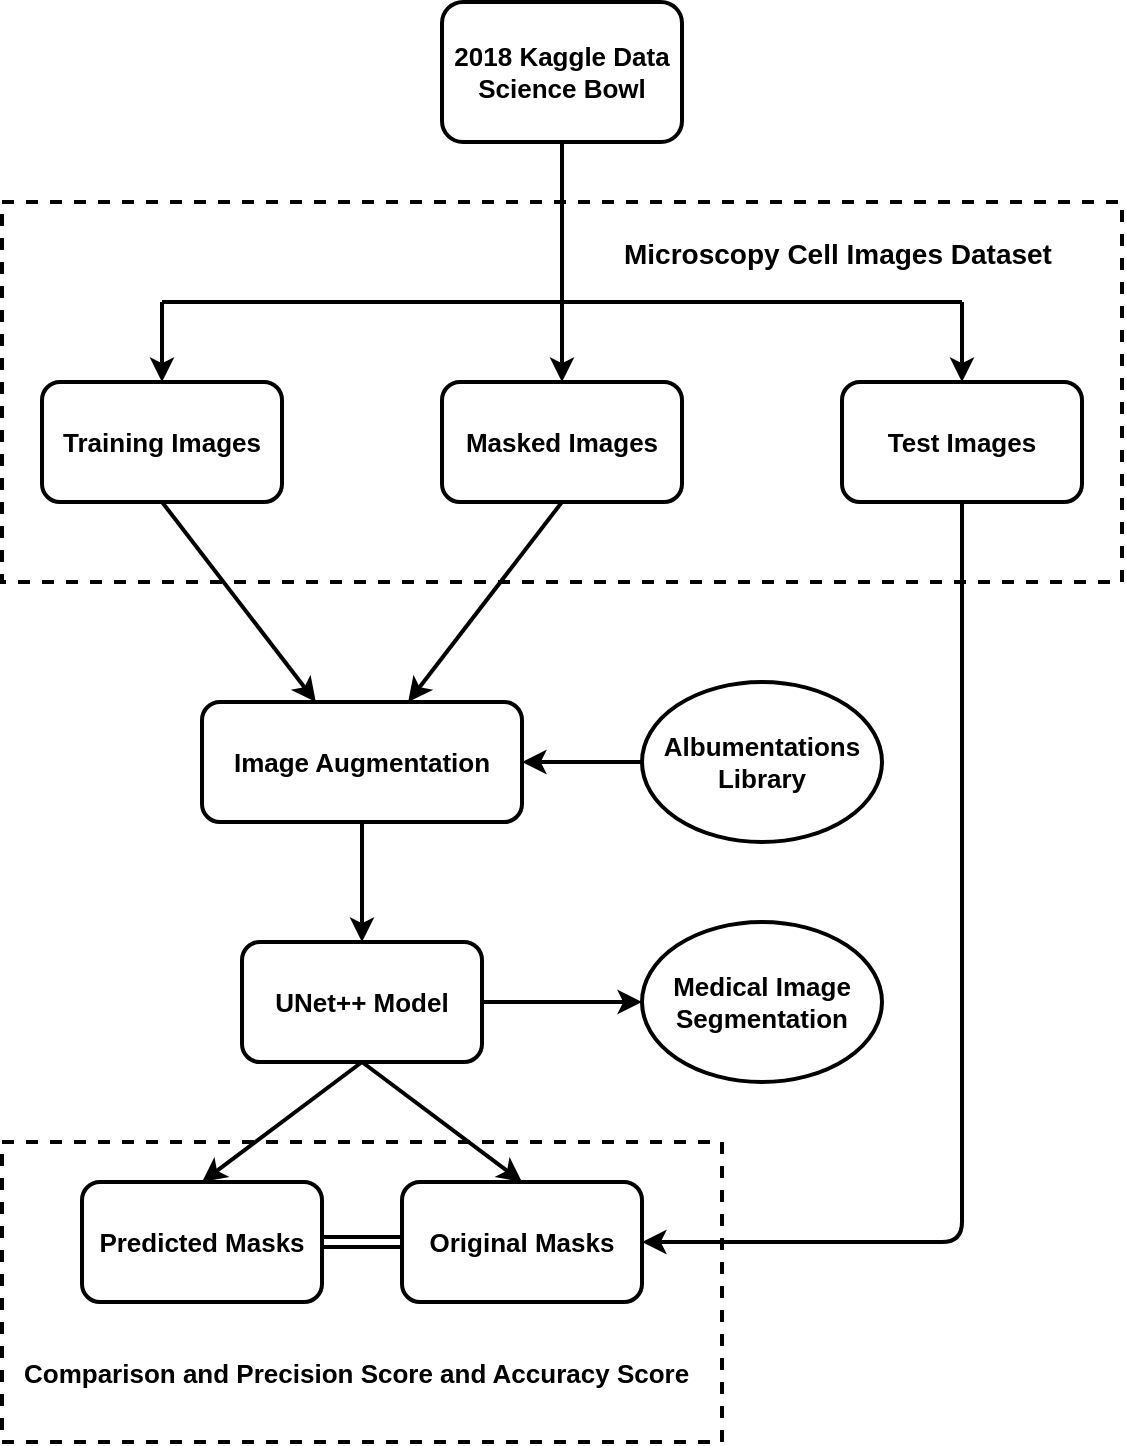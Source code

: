 <mxfile>
    <diagram id="EOms3ZQl2FKXDm_uvD9-" name="Page-1">
        <mxGraphModel dx="924" dy="585" grid="1" gridSize="10" guides="1" tooltips="1" connect="1" arrows="1" fold="1" page="1" pageScale="1" pageWidth="850" pageHeight="1100" background="#ffffff" math="0" shadow="0">
            <root>
                <mxCell id="0"/>
                <mxCell id="1" parent="0"/>
                <mxCell id="41" value="" style="rounded=0;whiteSpace=wrap;html=1;fillColor=none;dashed=1;fontColor=#000000;labelBackgroundColor=none;labelBorderColor=none;strokeColor=#000000;strokeWidth=2;fontFamily=Helvetica;" vertex="1" parent="1">
                    <mxGeometry x="140" y="600" width="360" height="150" as="geometry"/>
                </mxCell>
                <mxCell id="28" value="" style="rounded=0;whiteSpace=wrap;html=1;fillColor=none;dashed=1;fontColor=#000000;labelBackgroundColor=none;labelBorderColor=none;strokeColor=#000000;strokeWidth=2;fontFamily=Helvetica;" vertex="1" parent="1">
                    <mxGeometry x="140" y="130" width="560" height="190" as="geometry"/>
                </mxCell>
                <mxCell id="18" value="" style="edgeStyle=none;html=1;fontColor=#000000;labelBackgroundColor=none;labelBorderColor=none;strokeColor=#000000;strokeWidth=2;fontFamily=Helvetica;" edge="1" parent="1" source="2" target="4">
                    <mxGeometry relative="1" as="geometry"/>
                </mxCell>
                <mxCell id="2" value="2018 Kaggle Data Science Bowl" style="rounded=1;whiteSpace=wrap;html=1;fontColor=#000000;labelBackgroundColor=none;labelBorderColor=none;fillColor=none;strokeWidth=2;strokeColor=#000000;fontStyle=1;fontSize=13;fontFamily=Helvetica;" vertex="1" parent="1">
                    <mxGeometry x="360" y="30" width="120" height="70" as="geometry"/>
                </mxCell>
                <mxCell id="26" value="" style="edgeStyle=none;html=1;fontColor=#000000;labelBackgroundColor=none;labelBorderColor=none;strokeColor=#000000;exitX=0.5;exitY=1;exitDx=0;exitDy=0;strokeWidth=2;fontFamily=Helvetica;" edge="1" parent="1" source="3" target="24">
                    <mxGeometry relative="1" as="geometry"/>
                </mxCell>
                <mxCell id="3" value="Training Images" style="rounded=1;whiteSpace=wrap;html=1;fontColor=#000000;labelBackgroundColor=none;labelBorderColor=none;fillColor=none;strokeWidth=2;strokeColor=#000000;fontStyle=1;fontSize=13;fontFamily=Helvetica;" vertex="1" parent="1">
                    <mxGeometry x="160" y="220" width="120" height="60" as="geometry"/>
                </mxCell>
                <mxCell id="27" value="" style="edgeStyle=none;html=1;fontColor=#000000;labelBackgroundColor=none;labelBorderColor=none;strokeColor=#000000;exitX=0.5;exitY=1;exitDx=0;exitDy=0;strokeWidth=2;fontFamily=Helvetica;" edge="1" parent="1" source="4" target="24">
                    <mxGeometry relative="1" as="geometry"/>
                </mxCell>
                <mxCell id="4" value="Masked Images" style="rounded=1;whiteSpace=wrap;html=1;fontColor=#000000;labelBackgroundColor=none;labelBorderColor=none;fillColor=none;strokeWidth=2;strokeColor=#000000;fontStyle=1;fontSize=13;fontFamily=Helvetica;" vertex="1" parent="1">
                    <mxGeometry x="360" y="220" width="120" height="60" as="geometry"/>
                </mxCell>
                <mxCell id="5" value="Test Images" style="rounded=1;whiteSpace=wrap;html=1;fontColor=#000000;labelBackgroundColor=none;labelBorderColor=none;fillColor=none;strokeWidth=2;strokeColor=#000000;fontStyle=1;fontSize=13;fontFamily=Helvetica;" vertex="1" parent="1">
                    <mxGeometry x="560" y="220" width="120" height="60" as="geometry"/>
                </mxCell>
                <mxCell id="34" value="" style="edgeStyle=none;html=1;labelBackgroundColor=none;labelBorderColor=none;fontFamily=Helvetica;fontSize=13;fontColor=#000000;strokeColor=#000000;strokeWidth=2;" edge="1" parent="1" source="24" target="33">
                    <mxGeometry relative="1" as="geometry"/>
                </mxCell>
                <mxCell id="24" value="Image Augmentation" style="rounded=1;whiteSpace=wrap;html=1;fontColor=#000000;labelBackgroundColor=none;labelBorderColor=none;fillColor=none;strokeWidth=2;strokeColor=#000000;fontStyle=1;fontSize=13;fontFamily=Helvetica;" vertex="1" parent="1">
                    <mxGeometry x="240" y="380" width="160" height="60" as="geometry"/>
                </mxCell>
                <mxCell id="29" value="Microscopy Cell Images Dataset" style="text;strokeColor=none;fillColor=none;align=left;verticalAlign=middle;spacingLeft=4;spacingRight=4;overflow=hidden;points=[[0,0.5],[1,0.5]];portConstraint=eastwest;rotatable=0;dashed=1;fontColor=#000000;labelBackgroundColor=none;labelBorderColor=none;fontStyle=1;fontSize=14;fontFamily=Helvetica;" vertex="1" parent="1">
                    <mxGeometry x="445" y="140" width="235" height="30" as="geometry"/>
                </mxCell>
                <mxCell id="10" value="" style="endArrow=none;html=1;fontColor=#000000;labelBackgroundColor=none;labelBorderColor=none;strokeColor=#000000;strokeWidth=2;fontFamily=Helvetica;" edge="1" parent="1">
                    <mxGeometry width="50" height="50" relative="1" as="geometry">
                        <mxPoint x="220" y="180" as="sourcePoint"/>
                        <mxPoint x="620" y="180" as="targetPoint"/>
                    </mxGeometry>
                </mxCell>
                <mxCell id="12" value="" style="endArrow=classic;html=1;entryX=0.5;entryY=0;entryDx=0;entryDy=0;fontColor=#000000;labelBackgroundColor=none;labelBorderColor=none;strokeColor=#000000;strokeWidth=2;fontFamily=Helvetica;" edge="1" parent="1" target="3">
                    <mxGeometry width="50" height="50" relative="1" as="geometry">
                        <mxPoint x="220" y="180" as="sourcePoint"/>
                        <mxPoint x="470" y="210" as="targetPoint"/>
                    </mxGeometry>
                </mxCell>
                <mxCell id="13" value="" style="endArrow=classic;html=1;entryX=0.5;entryY=0;entryDx=0;entryDy=0;fontColor=#000000;labelBackgroundColor=none;labelBorderColor=none;strokeColor=#000000;strokeWidth=2;fontFamily=Helvetica;" edge="1" parent="1" target="5">
                    <mxGeometry width="50" height="50" relative="1" as="geometry">
                        <mxPoint x="620" y="180" as="sourcePoint"/>
                        <mxPoint x="470" y="210" as="targetPoint"/>
                    </mxGeometry>
                </mxCell>
                <mxCell id="32" value="" style="edgeStyle=none;html=1;labelBackgroundColor=none;labelBorderColor=none;fontSize=13;fontColor=#000000;strokeColor=#000000;strokeWidth=2;fontFamily=Helvetica;" edge="1" parent="1" source="31" target="24">
                    <mxGeometry relative="1" as="geometry"/>
                </mxCell>
                <mxCell id="31" value="&lt;b&gt;Albumentations&lt;br&gt;Library&lt;/b&gt;" style="ellipse;whiteSpace=wrap;html=1;labelBackgroundColor=none;labelBorderColor=none;fontSize=13;fontColor=#000000;strokeColor=#000000;strokeWidth=2;fillColor=none;fontFamily=Helvetica;" vertex="1" parent="1">
                    <mxGeometry x="460" y="370" width="120" height="80" as="geometry"/>
                </mxCell>
                <mxCell id="36" style="edgeStyle=none;html=1;exitX=0.5;exitY=1;exitDx=0;exitDy=0;entryX=0.5;entryY=0;entryDx=0;entryDy=0;labelBackgroundColor=none;labelBorderColor=none;fontFamily=Helvetica;fontSize=13;fontColor=#000000;strokeColor=#000000;strokeWidth=2;" edge="1" parent="1" source="33" target="35">
                    <mxGeometry relative="1" as="geometry"/>
                </mxCell>
                <mxCell id="38" style="edgeStyle=none;html=1;exitX=0.5;exitY=1;exitDx=0;exitDy=0;entryX=0.5;entryY=0;entryDx=0;entryDy=0;labelBackgroundColor=none;labelBorderColor=none;fontFamily=Helvetica;fontSize=13;fontColor=#000000;strokeColor=#000000;strokeWidth=2;" edge="1" parent="1" source="33" target="37">
                    <mxGeometry relative="1" as="geometry"/>
                </mxCell>
                <mxCell id="44" value="" style="edgeStyle=none;html=1;labelBackgroundColor=none;labelBorderColor=none;fontFamily=Helvetica;fontSize=13;fontColor=#000000;strokeColor=#000000;strokeWidth=2;" edge="1" parent="1" source="33" target="43">
                    <mxGeometry relative="1" as="geometry"/>
                </mxCell>
                <mxCell id="33" value="UNet++ Model" style="rounded=1;whiteSpace=wrap;html=1;fontColor=#000000;labelBackgroundColor=none;labelBorderColor=none;fillColor=none;strokeWidth=2;strokeColor=#000000;fontStyle=1;fontSize=13;fontFamily=Helvetica;" vertex="1" parent="1">
                    <mxGeometry x="260" y="500" width="120" height="60" as="geometry"/>
                </mxCell>
                <mxCell id="35" value="Predicted Masks" style="rounded=1;whiteSpace=wrap;html=1;fontColor=#000000;labelBackgroundColor=none;labelBorderColor=none;fillColor=none;strokeWidth=2;strokeColor=#000000;fontStyle=1;fontSize=13;fontFamily=Helvetica;" vertex="1" parent="1">
                    <mxGeometry x="180" y="620" width="120" height="60" as="geometry"/>
                </mxCell>
                <mxCell id="37" value="Original Masks" style="rounded=1;whiteSpace=wrap;html=1;fontColor=#000000;labelBackgroundColor=none;labelBorderColor=none;fillColor=none;strokeWidth=2;strokeColor=#000000;fontStyle=1;fontSize=13;fontFamily=Helvetica;" vertex="1" parent="1">
                    <mxGeometry x="340" y="620" width="120" height="60" as="geometry"/>
                </mxCell>
                <mxCell id="39" value="" style="shape=link;html=1;labelBackgroundColor=none;labelBorderColor=none;fontFamily=Helvetica;fontSize=13;fontColor=#000000;strokeColor=#000000;strokeWidth=2;exitX=1;exitY=0.5;exitDx=0;exitDy=0;entryX=0;entryY=0.5;entryDx=0;entryDy=0;" edge="1" parent="1" source="35" target="37">
                    <mxGeometry width="100" relative="1" as="geometry">
                        <mxPoint x="380" y="730" as="sourcePoint"/>
                        <mxPoint x="480" y="730" as="targetPoint"/>
                    </mxGeometry>
                </mxCell>
                <mxCell id="42" value="Comparison and Precision Score and Accuracy Score" style="text;strokeColor=none;fillColor=none;align=left;verticalAlign=middle;spacingLeft=4;spacingRight=4;overflow=hidden;points=[[0,0.5],[1,0.5]];portConstraint=eastwest;rotatable=0;labelBackgroundColor=none;labelBorderColor=none;fontFamily=Helvetica;fontSize=13;fontColor=#000000;fontStyle=1" vertex="1" parent="1">
                    <mxGeometry x="145" y="700" width="350" height="30" as="geometry"/>
                </mxCell>
                <mxCell id="43" value="&lt;b&gt;Medical Image Segmentation&lt;/b&gt;" style="ellipse;whiteSpace=wrap;html=1;labelBackgroundColor=none;labelBorderColor=none;fontSize=13;fontColor=#000000;strokeColor=#000000;strokeWidth=2;fillColor=none;fontFamily=Helvetica;" vertex="1" parent="1">
                    <mxGeometry x="460" y="490" width="120" height="80" as="geometry"/>
                </mxCell>
                <mxCell id="45" value="" style="endArrow=classic;html=1;labelBackgroundColor=none;labelBorderColor=none;fontFamily=Helvetica;fontSize=13;fontColor=#000000;strokeColor=#000000;strokeWidth=2;exitX=0.5;exitY=1;exitDx=0;exitDy=0;entryX=1;entryY=0.5;entryDx=0;entryDy=0;" edge="1" parent="1" source="5" target="37">
                    <mxGeometry width="50" height="50" relative="1" as="geometry">
                        <mxPoint x="400" y="470" as="sourcePoint"/>
                        <mxPoint x="560" y="650" as="targetPoint"/>
                        <Array as="points">
                            <mxPoint x="620" y="650"/>
                        </Array>
                    </mxGeometry>
                </mxCell>
            </root>
        </mxGraphModel>
    </diagram>
</mxfile>